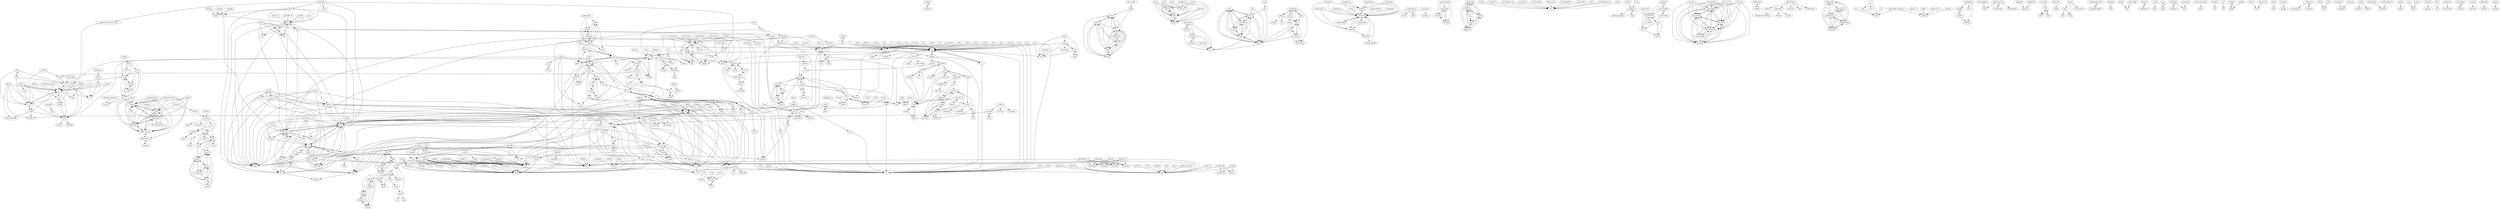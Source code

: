 digraph {
  "read" -> "csh";
  "colldef" -> "mklocale";
  "find" -> "chmod";
  "pod2man5.18" -> "perlpod";
  "xwininfo" -> "xdpyinfo";
  "grops" -> "groff";
  "ca" -> "spkac";
  "cups" -> "cancel";
  "ncctl" -> "kdestroy";
  "javah" -> "javac";
  "mdimport" -> "mdls";
  "mdls" -> "mdutil";
  "csplit" -> "sed";
  "compress" -> "zcat";
  "uniq" -> "sort";
  "uuconv" -> "uucp";
  "leaks" -> "stringdups";
  "bzdiff" -> "bzless";
  "vmmap" -> "stringdups";
  "snmptrap" -> "snmpset";
  "biff" -> "mail";
  "csh" -> "setpath";
  "troff" -> "groff";
  "tex" -> "mf";
  "grolj4" -> "groff";
  "whereis" -> "find";
  "shar" -> "tar";
  "rs" -> "jot";
  "nm" -> "dyldinfo";
  "xzgrep" -> "lzop";
  "lpq" -> "cancel";
  "tail" -> "cat";
  "libtool" -> "ar";
  "osacompile" -> "osascript";
  "rpcgen" -> "cpp";
  "uuencode" -> "uucp";
  "afmtodit" -> "perl";
  "ppdmerge" -> "ppdi";
  "perlbug5.18" -> "perl";
  "errinfo" -> "truss";
  "pktogf" -> "gftopk";
  "nl" -> "pr";
  "xcodebuild" -> "ibtool";
  "snmptable" -> "snmpcmd";
  "uuconv" -> "cu";
  "grep" -> "ed";
  "bzdiff" -> "bzgrep";
  "krb5-config" -> "cc";
  "db_stat" -> "db_deadlock";
  "bzgrep" -> "sed";
  "mmroff" -> "pic";
  "fgrep" -> "gzip";
  "look" -> "grep";
  "GetFileInfo" -> "SetFile";
  "mdls" -> "mdfind";
  "snmptest" -> "snmpcmd";
  "shar" -> "compress";
  "sftp" -> "ssh";
  "zless" -> "compress";
  "ResMerger" -> "DeRez";
  "cat" -> "head";
  "logname" -> "who";
  "uuconv" -> "info";
  "ldapmodify" -> "ldapadd";
  "db_archive" -> "db_printlog";
  "lprm" -> "cancel";
  "afmtodit" -> "grops";
  "man" -> "groff";
  "gen_bridge_metadata" -> "ruby";
  "scp" -> "sftp";
  "lam" -> "paste";
  "mailx" -> "fmt";
  "lpr" -> "cancel";
  "gftopk" -> "pktogf";
  "unalias" -> "info";
  "rmic" -> "java";
  "snfsdefrag" -> "cvmkfile";
  "zmore" -> "compress";
  "machine" -> "arch";
  "emacs" -> "xterm";
  "malloc_history" -> "filtercalltree";
  "ar" -> "ld";
  "ulimit" -> "csh";
  "man" -> "apropos";
  "db_deadlock" -> "db_dump";
  "nroff" -> "grotty";
  "compress" -> "gunzip";
  "jps" -> "jstat";
  "xlsfonts" -> "xfd";
  "mdimport32" -> "mdls";
  "find" -> "cvs";
  "bzdiff" -> "cmp";
  "write" -> "who";
  "calendar" -> "cpp";
  "zforce" -> "gzip";
  "darwinup" -> "rsync";
  "uustat" -> "rmail";
  "perlbug5.18" -> "perldiag";
  "zipinfo" -> "ls";
  "whatis" -> "apropos";
  "cut" -> "paste";
  "ssh-add" -> "ssh";
  "dsa" -> "genrsa";
  "db_printlog" -> "db_dump";
  "unpack200" -> "jarsigner";
  "db_checkpoint" -> "db_load";
  "gzip" -> "xz";
  "w" -> "uptime";
  "db_stat" -> "db_dump";
  "kcc" -> "kinit";
  "bzgrep" -> "gzip";
  "heap" -> "malloc_history";
  "xdpyinfo" -> "xrandr";
  "snmpcmd" -> "snmpgetnext";
  "du" -> "df";
  "pkcs8" -> "dsa";
  "login" -> "passwd";
  "colcrt" -> "more";
  "sample" -> "filtercalltree";
  "zipnote" -> "unzip";
  "lpstat" -> "lpr";
  "fg" -> "csh";
  "javac" -> "jar";
  "segedit" -> "otool";
  "ppdhtml" -> "ppdc";
  "xzdiff" -> "xz";
  "xdpyinfo" -> "xdriinfo";
  "jsadebugd" -> "jmap";
  "lkbib" -> "indxbib";
  "curl-config" -> "curl";
  "xzdiff" -> "bzip2";
  "malloc_history32" -> "leaks";
  "nm" -> "ar";
  "ncctl" -> "klist";
  "zip" -> "tar";
  "mf" -> "gftopk";
  "lkbib" -> "refer";
  "xzmore" -> "zmore";
  "newproc.d" -> "truss";
  "csh" -> "csh";
  "psed5.18" -> "perl";
  "xed" -> "xcodebuild";
  "uulog" -> "uucp";
  "pack200" -> "unpack200";
  "tset" -> "csh";
  "dsconfigldap" -> "odutil";
  "mesg" -> "write";
  "tset" -> "sh";
  "jdb" -> "javap";
  "su" -> "sh";
  "mkfifo" -> "rm";
  "jstatd" -> "java";
  "znew" -> "gzip";
  "talk" -> "wall";
  "mdls" -> "xargs";
  "su" -> "csh";
  "snmpget" -> "snmpcmd";
  "db_upgrade" -> "db_checkpoint";
  "emacs" -> "etags";
  "wall" -> "write";
  "jot" -> "rs";
  "checknr" -> "troff";
  "cvmkdir" -> "cvmkfile";
  "w" -> "finger";
  "pre-grohtml" -> "psbb";
  "xrandr" -> "cvt";
  "erb" -> "ruby";
  "perlbug5.18" -> "diff";
  "openssl" -> "ca";
  "perlthanks5.18" -> "perl";
  "db_archive" -> "db_deadlock";
  "pr" -> "rs";
  "asctl" -> "codesign";
  "users" -> "last";
  "whoami" -> "id";
  "comm" -> "uniq";
  "javah" -> "javadoc";
  "ld" -> "ar";
  "wall" -> "mesg";
  "xvinfo" -> "xprop";
  "mmroff" -> "troff";
  "tcpdump" -> "stty";
  "jarsigner" -> "jar";
  "xcode-select" -> "xcrun";
  "jmap" -> "jsadebugd";
  "java" -> "javah";
  "login" -> "newgrp";
  "lpoptions" -> "lp";
  "jps" -> "java";
  "pgrep" -> "ps";
  "command" -> "info";
  "grotty" -> "troff";
  "zipsplit" -> "zip";
  "strip" -> "cc";
  "heap32" -> "malloc_history";
  "uname" -> "hostname";
  "java" -> "jdb";
  "stringdups32" -> "vmmap";
  "kcc" -> "kdestroy";
  "lastcomm" -> "last";
  "column" -> "colrm";
  "gen_bridge_metadata" -> "python";
  "ktrace" -> "fs_usage";
  "appres" -> "xrdb";
  "ranlib" -> "otool";
  "mdutil" -> "mdimport";
  "sed" -> "grep";
  "pgrep" -> "killall";
  "crl" -> "x509";
  "xz" -> "xzless";
  "patch" -> "ed";
  "dappprof" -> "apptrace";
  "netstat" -> "nfsstat";
  "tftopl" -> "pltotf";
  "ppdmerge" -> "ppdhtml";
  "nslookup" -> "dig";
  "locale" -> "localedef";
  "rsa" -> "gendsa";
  "comm" -> "cmp";
  "xev" -> "xdpyinfo";
  "dvitype" -> "pktype";
  "xset" -> "Xserver";
  "ditto" -> "tar";
  "gdiffmk" -> "nroff";
  "ditto" -> "zip";
  "syscallbysysc.d" -> "truss";
  "grops" -> "pfbtops";
  "gftype" -> "dvitype";
  "chfn" -> "passwd";
  "ar" -> "ranlib";
  "postmulti" -> "postfix";
  "loads.d" -> "uptime";
  "sftp" -> "ftp";
  "pktype" -> "dvitype";
  "uustat" -> "uux";
  "talk" -> "mail";
  "perlthanks5.18" -> "perltrap";
  "c99" -> "ar";
  "which" -> "locate";
  "crl" -> "crl2pkcs7";
  "SplitForks" -> "FixupResourceForks";
  "zipcloak" -> "zip";
  "file" -> "od";
  "biff" -> "sh";
  "perlthanks" -> "perldebug";
  "koi8rxterm" -> "uxterm";
  "xrandr" -> "xbacklight";
  "refer" -> "lkbib";
  "awk" -> "sed";
  "cat" -> "zcat";
  "ResMerger" -> "RezWack";
  "ncctl" -> "kinit";
  "false" -> "sh";
  "rmid" -> "rmic";
  "snmpgetnext" -> "snmpcmd";
  "nclist" -> "kswitch";
  "ranlib" -> "ld";
  "gendsa" -> "dsaparam";
  "ncdestroy" -> "kswitch";
  "bzmore" -> "bzdiff";
  "xset" -> "xinput";
  "pack200" -> "jar";
  "zfgrep" -> "gzip";
  "ldapsearch" -> "ldapadd";
  "tar" -> "shar";
  "comm" -> "diff";
  "base64" -> "openssl";
  "scp" -> "keygen";
  "lskq" -> "ddt";
  "cvmkfile" -> "cvmkdir";
  "readlink" -> "file";
  "lpstat" -> "lprm";
  "ranlib" -> "ar";
  "mib2c" -> "snmpcmd";
  "gatherheaderdoc" -> "headerdoc2html";
  "csh" -> "sh";
  "col" -> "tbl";
  "xrandr" -> "xkeystone";
  "bzless" -> "more";
  "keytool" -> "jarsigner";
  "zcmp" -> "gzip";
  "bashbug" -> "bash";
  "phpize" -> "php";
  "javac" -> "javap";
  "db_dump" -> "db_archive";
  "unifdefall" -> "diff";
  "pkcs8" -> "gendsa";
  "ctags" -> "lex";
  "ssh-keygen" -> "ssh";
  "egrep" -> "gzip";
  "mdimport" -> "mdfind";
  "extcheck" -> "jar";
  "users" -> "finger";
  "grog" -> "refer";
  "col" -> "expand";
  "ul" -> "colcrt";
  "tabs" -> "stty";
  "bzcmp" -> "bzip2";
  "pic" -> "tex";
  "diffstat" -> "diff";
  "gunzip" -> "xz";
  "grodvi" -> "groff";
  "db_load" -> "db_checkpoint";
  "db_upgrade" -> "db_archive";
  "zcat" -> "compress";
  "opendiff" -> "cmp";
  "leaks" -> "vmmap";
  "uupick" -> "uucp";
  "xlsfonts" -> "Xserver";
  "xzdiff" -> "cmp";
  "jot" -> "expand";
  "appres" -> "listres";
  "grep" -> "sed";
  "dirname" -> "sh";
  "od" -> "strings";
  "cpio" -> "pax";
  "nmedit" -> "ld";
  "xzdiff" -> "diff";
  "dirname" -> "csh";
  "ppdmerge" -> "ppdc";
  "xmodmap" -> "setxkbmap";
  "alias" -> "csh";
  "darwinup" -> "gzip";
  "sort" -> "uniq";
  "nc" -> "cat";
  "chpass" -> "passwd";
  "find" -> "whereis";
  "zgrep" -> "ed";
  "pr" -> "more";
  "install" -> "chmod";
  "ppdpo" -> "ppdc";
  "grops" -> "afmtodit";
  "jdb" -> "javadoc";
  "perlbug" -> "perldiag";
  "grn" -> "pic";
  "db_verify" -> "db_load";
  "ssh" -> "keygen";
  "uucp" -> "uux";
  "jobs" -> "csh";
  "ppdhtml" -> "ppdmerge";
  "xzgrep" -> "gzip";
  "top" -> "vmmap";
  "reset" -> "clear";
  "grn" -> "groff";
  "hash" -> "info";
  "lpr" -> "lpoptions";
  "praudit" -> "auditreduce";
  "vmmap" -> "leaks";
  "pktogf" -> "pktype";
  "jmap" -> "pmap";
  "x509" -> "gendsa";
  "fc" -> "info";
  "perlbug5.18" -> "perldebug";
  "cat" -> "pr";
  "egrep" -> "sed";
  "tangle" -> "tex";
  "apt" -> "java";
  "sort" -> "join";
  "nl" -> "jot";
  "zegrep" -> "gzip";
  "who" -> "mesg";
  "ldapsearch" -> "ldapdelete";
  "bzegrep" -> "gzip";
  "whereis" -> "locate";
  "mailx" -> "newaliases";
  "reset" -> "tabs";
  "scp" -> "agent";
  "latency" -> "fs_usage";
  "rsa" -> "pkcs8";
  "pod2man5.18" -> "podchecker";
  "nmedit" -> "strip";
  "cpio" -> "gzip";
  "dvitype" -> "gftype";
  "perlthanks" -> "perlport";
  "snmpinform" -> "snmpset";
  "who" -> "users";
  "grog" -> "doctype";
  "bzless" -> "bzip2";
  "lp" -> "lpr";
  "groups" -> "id";
  "db_recover" -> "db_load";
  "execsnoop" -> "truss";
  "ulimit" -> "info";
  "mdfind" -> "mdutil";
  "xinput" -> "xrandr";
  "segedit" -> "lipo";
  "db_recover" -> "db_checkpoint";
  "c99" -> "cc";
  "db_printlog" -> "db_load";
  "ResMerger" -> "SplitForks";
  "cc" -> "ld";
  "gftype" -> "pktype";
  "sftp" -> "keygen";
  "vmmap" -> "heap";
  "rsa" -> "dsa";
  "ld" -> "nm";
  "unvis" -> "vis";
  "csreq" -> "codesign";
  "sc_usage" -> "latency";
  "snmptest" -> "snmpget";
  "bsdtar" -> "gzip";
  "bzcmp" -> "bzmore";
  "gzip" -> "bzip2";
  "javap" -> "jdb";
  "actool" -> "plist";
  "mdutil" -> "mdfind";
  "snmptranslate" -> "snmpcmd";
  "ipcs" -> "ipcrm";
  "ppdi" -> "ppdpo";
  "genrsa" -> "gendsa";
  "grn" -> "ideal";
  "column" -> "sort";
  "newgrp" -> "su";
  "javah" -> "jdb";
  "strip" -> "ld";
  "dsexport" -> "dsimport";
  "db_dump" -> "db_checkpoint";
  "kdestroy" -> "kinit";
  "ssh" -> "sftp";
  "mail" -> "vacation";
  "col" -> "colcrt";
  "heap" -> "stringdups";
  "xrdb" -> "appres";
  "git-receive-pack" -> "pack";
  "javap" -> "java";
  "jps" -> "rmiregistry";
  "tar" -> "cpio";
  "grog" -> "eqn";
  "zcmp" -> "diff";
  "opendiff" -> "diff3";
  "ppdpo" -> "ppdhtml";
  "grodvi" -> "troff";
  "ssh" -> "agent";
  "apropos" -> "man";
  "grog" -> "troff";
  "xsubpp5.18" -> "perlxs";
  "stringdups32" -> "heap";
  "refer" -> "lookbib";
  "atrm" -> "sh";
  "leaks32" -> "malloc_history";
  "jstack" -> "filt";
  "req" -> "ca";
  "strings" -> "od";
  "zdiff" -> "bzip2";
  "dsaparam" -> "gendsa";
  "heap" -> "vmmap";
  "uux" -> "uustat";
  "pod2man5.18" -> "man";
  "headerdoc2html" -> "gatherheaderdoc";
  "h2ph" -> "perl";
  "profiles" -> "old";
  "seq" -> "jot";
  "luit" -> "xterm";
  "tar" -> "gzip";
  "zfgrep" -> "sed";
  "lpr" -> "lp";
  "tail" -> "head";
  "which" -> "whereis";
  "db_checkpoint" -> "db_printlog";
  "grops" -> "troff";
  "cc" -> "as";
  "ssh-agent" -> "ssh";
  "awk" -> "lex";
  "dyldinfo" -> "otool";
  "shar" -> "mail";
  "lskq" -> "lsmp";
  "jstack" -> "jsadebugd";
  "bzdiff" -> "bzip2";
  "ppdi" -> "ppdmerge";
  "mesg" -> "talk";
  "xsetroot" -> "xrdb";
  "egrep" -> "ex";
  "egrep" -> "ed";
  "xfd" -> "xfontsel";
  "pkgbuild" -> "xcodebuild";
  "koi8rxterm" -> "locale";
  "javadoc" -> "java";
  "libtool" -> "redo_prebinding";
  "join" -> "awk";
  "javah" -> "javap";
  "lpoptions" -> "cancel";
  "finger" -> "w";
  "procsystime" -> "truss";
  "stringdups32" -> "leaks";
  "xzless" -> "zless";
  "calendar" -> "mail";
  "ctags" -> "sort";
  "otool" -> "classic";
  "xset" -> "xsetroot";
  "openssl" -> "crl2pkcs7";
  "dapptrace" -> "apptrace";
  "tangle" -> "pxp";
  "install" -> "chflags";
  "cups" -> "lp";
  "perlthanks" -> "diff";
  "xwininfo" -> "xdriinfo";
  "xdpyinfo" -> "xrdb";
  "asa" -> "f77";
  "install_name_tool" -> "ld";
  "jsadebugd" -> "jinfo";
  "ppdi" -> "ppdhtml";
  "xsubpp5.18" -> "perlxstut";
  "wait" -> "csh";
  "xinput" -> "xset";
  "cut" -> "colrm";
  "lprm" -> "lp";
  "dsexport" -> "dscl";
  "fwkpfv" -> "fwkdp";
  "getopts" -> "info";
  "talk" -> "mesg";
  "sc_usage" -> "top";
  "xwininfo" -> "xprop";
  "leaks" -> "malloc_history";
  "cat" -> "vis";
  "ctags" -> "yacc";
  "manpath" -> "whatis";
  "ri" -> "ruby";
  "openssl" -> "dgst";
  "nslookup" -> "host";
  "pr" -> "cat";
  "ed" -> "sh";
  "jstat" -> "java";
  "ssh-copy-id" -> "ssh";
  "vi" -> "vimtutor";
  "bzdiff" -> "bzmore";
  "xzless" -> "xz";
  "read" -> "info";
  "fc" -> "csh";
  "jps" -> "jstatd";
  "view" -> "vimtutor";
  "column" -> "ls";
  "piconv" -> "iconv";
  "xsetroot" -> "xset";
  "colrm" -> "paste";
  "fs_usage" -> "sc_usage";
  "groffer" -> "groff";
  "xvinfo" -> "glxinfo";
  "xzdiff" -> "gzip";
  "xcrun" -> "select";
  "tabs" -> "unexpand";
  "xev" -> "xwininfo";
  "tabs" -> "tput";
  "filebyproc.d" -> "truss";
  "db_archive" -> "db_checkpoint";
  "osascript" -> "osalang";
  "xwininfo" -> "glxinfo";
  "lp" -> "lpoptions";
  "join" -> "sort";
  "jstack" -> "pstack";
  "ld" -> "cc";
  "kinit" -> "kdestroy";
  "xz" -> "xzdec";
  "productsign" -> "productbuild";
  "c89" -> "c99";
  "find" -> "locate";
  "pagestuff" -> "size";
  "unifdef" -> "diff";
  "gcore" -> "lldb";
  "colcrt" -> "troff";
  "db_printlog" -> "db_checkpoint";
  "zdiff" -> "xz";
  "openssl" -> "asn1parse";
  "xzmore" -> "xzless";
  "tar" -> "mt";
  "login" -> "chpass";
  "mf" -> "gftype";
  "tsort" -> "ar";
  "colcrt" -> "ul";
  "lpstat" -> "lp";
  "SplitForks" -> "MvMac";
  "tar" -> "compress";
  "tail" -> "sed";
  "ssh-agent" -> "add";
  "fwkdp" -> "fwkpfv";
  "xprop" -> "xdpyinfo";
  "klist" -> "kdestroy";
  "bzcmp" -> "bzgrep";
  "pathchk" -> "getconf";
  "ldapadd" -> "ldapmodrdn";
  "zegrep" -> "sed";
  "vmmap32" -> "heap";
  "fs_usage" -> "latency";
  "screen" -> "tic";
  "zprint" -> "ioclasscount";
  "x509" -> "ca";
  "xz" -> "gzip";
  "jstatd" -> "jps";
  "uncompress" -> "zmore";
  "xed" -> "select";
  "uuto" -> "uucp";
  "gendsa" -> "rsa";
  "codesign" -> "xcodebuild";
  "printenv" -> "csh";
  "jot" -> "yes";
  "mdimport" -> "mdutil";
  "javah" -> "java";
  "ls" -> "sort";
  "fmt" -> "fold";
  "pkcs7" -> "crl2pkcs7";
  "ssh" -> "add";
  "rebase" -> "ld";
  "ls" -> "chmod";
  "env" -> "sh";
  "delv" -> "dig";
  "perlthanks5.18" -> "diff";
  "c89" -> "ar";
  "snmptrap" -> "snmpcmd";
  "nclist" -> "klist";
  "db_dump" -> "db_load";
  "snmpstatus" -> "snmpcmd";
  "checknr" -> "nroff";
  "ldapadd" -> "ldapsearch";
  "csh" -> "su";
  "xvinfo" -> "xwininfo";
  "pkcs8" -> "genrsa";
  "tar" -> "pax";
  "grn" -> "gremlin";
  "xmodmap" -> "xev";
  "ppdc" -> "ppdhtml";
  "vmmap32" -> "leaks";
  "db_checkpoint" -> "db_deadlock";
  "uname" -> "sw_vers";
  "req" -> "genrsa";
  "tar" -> "bzip2";
  "javac" -> "jdb";
  "mesg" -> "biff";
  "osascript" -> "osacompile";
  "javap" -> "javah";
  "uuencode" -> "compress";
  "lorder" -> "ld";
  "zdiff" -> "diff";
  "mmroff" -> "groff";
  "lorder" -> "ranlib";
  "xargs" -> "find";
  "shar" -> "uuencode";
  "ldapmodrdn" -> "ldapdelete";
  "perlbug" -> "perlport";
  "hexdump" -> "gdb";
  "heap32" -> "vmmap";
  "man" -> "less";
  "xzdec" -> "xz";
  "latency" -> "sc_usage";
  "mdfind" -> "mdimport";
  "grotty" -> "groff";
  "uxterm" -> "locale";
  "zcat" -> "xz";
  "which" -> "csh";
  "cat" -> "tail";
  "zipgrep" -> "egrep";
  "pod2man" -> "man";
  "gzcat" -> "compress";
  "snmpstatus" -> "snmpget";
  "bzdiff" -> "diff";
  "jdb" -> "javah";
  "pydoc2.7" -> "python";
  "dsa" -> "gendsa";
  "vis" -> "unvis";
  "biff" -> "csh";
  "rm" -> "rmdir";
  "snmpcmd" -> "snmpget";
  "ncinit" -> "kinit";
  "xterm" -> "resize";
  "umask" -> "info";
  "csdiagnose" -> "sysdiagnose";
  "leaks" -> "heap";
  "snmpset" -> "snmpcmd";
  "ppdpo" -> "ppdmerge";
  "install" -> "mv";
  "uuname" -> "uucp";
  "ri" -> "gem";
  "malloc_history" -> "stringdups";
  "SetFile" -> "GetFileInfo";
  "indxbib" -> "refer";
  "xzmore" -> "xz";
  "heap32" -> "leaks";
  "desdp" -> "sdp";
  "cups-config" -> "cups";
  "pkgbuild" -> "productbuild";
  "ncctl" -> "kswitch";
  "bzegrep" -> "sed";
  "vimdiff" -> "vim";
  "ls" -> "chflags";
  "mdfind" -> "mdls";
  "mmroff" -> "tbl";
  "malloc_history32" -> "stringdups";
  "true" -> "sh";
  "mft" -> "weave";
  "zgrep" -> "ex";
  "ldapsearch" -> "ldapmodrdn";
  "security" -> "certtool";
  "wall" -> "talk";
  "xdpyinfo" -> "xwininfo";
  "stat" -> "file";
  "fs_usage" -> "top";
  "filtercalltree" -> "malloc_history";
  "db_archive" -> "db_dump";
  "perlthanks5.18" -> "perlport";
  "uncompress" -> "zcat";
  "ld" -> "lipo";
  "lookbib" -> "indxbib";
  "mdimport32" -> "mdfind";
  "syscallbypid.d" -> "truss";
  "xzdiff" -> "zdiff";
  "dyld" -> "dyldinfo";
  "hexdump" -> "od";
  "vim" -> "vimtutor";
  "lpr" -> "lprm";
  "zless" -> "more";
  "nclist" -> "kdestroy";
  "cancel" -> "lpstat";
  "grog" -> "tbl";
  "fgrep" -> "ex";
  "chflags" -> "ls";
  "mklocale" -> "colldef";
  "ppdhtml" -> "ppdpo";
  "nohup" -> "csh";
  "opendiff" -> "diff";
  "db_deadlock" -> "db_checkpoint";
  "certtool" -> "openssl";
  "opensnoop" -> "truss";
  "jstat" -> "rmiregistry";
  "id" -> "who";
  "finger" -> "who";
  "zless" -> "less";
  "jmap" -> "jps";
  "malloc_history" -> "heap";
  "install" -> "chgrp";
  "man" -> "whatis";
  "cancel" -> "lp";
  "xfd" -> "list";
  "jstat" -> "jstatd";
  "tbl" -> "troff";
  "chmod" -> "install";
  "productbuild" -> "xcodebuild";
  "xlsfonts" -> "xset";
  "ldapdelete" -> "ldapmodrdn";
  "manpath" -> "groff";
  "codesign" -> "codesign_allocate";
  "gunzip" -> "bzip2";
  "plockstat" -> "dtrace";
  "koi8rxterm" -> "xterm";
  "xset" -> "xmodmap";
  "ul" -> "man";
  "kill.d" -> "truss";
  "req" -> "x509";
  "wait" -> "info";
  "cp" -> "rcp";
  "uuencode" -> "mail";
  "gftopk" -> "gftype";
  "leaks32" -> "heap";
  "zgrep" -> "sed";
  "ed" -> "sed";
  "pydoc" -> "python";
  "stringdups32" -> "malloc_history";
  "dsa" -> "rsa";
  "mail" -> "fmt";
  "ditto" -> "cpio";
  "whatis" -> "man";
  "command" -> "csh";
  "comm" -> "sort";
  "jstatd" -> "rmiregistry";
  "gftodvi" -> "tex";
  "snmpcmd" -> "snmpbulkget";
  "emacs" -> "xlsfonts";
  "jot" -> "seq";
  "security" -> "leaks";
  "xfd" -> "xlsfonts";
  "pkcs8" -> "rsa";
  "mf" -> "mft";
  "uupick" -> "uuto";
  "bg" -> "info";
  "malloc_history" -> "leaks";
  "mp2bug" -> "perl";
  "jstat" -> "jps";
  "umask" -> "csh";
  "ptardiff" -> "tar";
  "zcmp" -> "cmp";
  "syscallbyproc.d" -> "truss";
  "csdiagnose" -> "csgather";
  "java" -> "javac";
  "rsa" -> "genrsa";
  "uname" -> "machine";
  "w" -> "who";
  "lprm" -> "lpr";
  "gendsa" -> "dsa";
  "bzless" -> "bzdiff";
  "lpoptions" -> "lpr";
  "jsadebugd" -> "jstack";
  "bzfgrep" -> "ed";
  "zfgrep" -> "ex";
  "bsdtar" -> "shar";
  "reset" -> "stty";
  "libtool" -> "otool";
  "lorder" -> "nm";
  "apropos" -> "whatis";
  "postsuper" -> "sendmail";
  "vmmap" -> "malloc_history";
  "uudecode" -> "compress";
  "tput" -> "tabs";
  "mmroff" -> "eqn";
  "stapler" -> "codesign";
  "xed" -> "xcrun";
  "lpr" -> "lpstat";
  "zcmp" -> "xz";
  "ldapadd" -> "ldapadd";
  "netstat" -> "ps";
  "hpftodit" -> "groff";
  "perlthanks" -> "perltrap";
  "zfgrep" -> "ed";
  "db_recover" -> "db_deadlock";
  "perlbug5.18" -> "perlport";
  "xzgrep" -> "grep";
  "javac" -> "javah";
  "xzless" -> "xzmore";
  "xcodebuild" -> "xcrun";
  "db_verify" -> "db_checkpoint";
  "xxd" -> "uuencode";
  "scp" -> "ssh";
  "drutil" -> "diskutil";
  "locate" -> "whereis";
  "db_stat" -> "db_archive";
  "kgetcred" -> "klist";
  "cpio" -> "mt";
  "dsa" -> "dsaparam";
  "db_deadlock" -> "db_load";
  "post-grohtml" -> "psbb";
  "uucp" -> "uustat";
  "gtf" -> "cvt";
  "psed" -> "perl";
  "pax" -> "tar";
  "pod2usage" -> "pod2text";
  "uustat" -> "ps";
  "dsmemberutil" -> "dscacheutil";
  "xsubpp5.18" -> "perl";
  "pic" -> "ps2eps";
  "colrm" -> "column";
  "file" -> "strings";
  "db_deadlock" -> "db_printlog";
  "dsimport" -> "dsexport";
  "xzdiff" -> "lzop";
  "sftp" -> "scp";
  "dsaparam" -> "dsa";
  "bsdtar" -> "mt";
  "osalang" -> "osacompile";
  "snfsdefrag" -> "cvcp";
  "perlthanks5.18" -> "perldiag";
  "zdiff" -> "gzip";
  "gdiffmk" -> "gtroff";
  "df" -> "quota";
  "syslog" -> "logger";
  "basename" -> "csh";
  "uxterm" -> "koi8rxterm";
  "sum" -> "md5";
  "db_recover" -> "db_dump";
  "jinfo" -> "jsadebugd";
  "tbl" -> "groff";
  "ssh-add" -> "askpass";
  "cd" -> "csh";
  "zipsplit" -> "unzip";
  "batch" -> "sh";
  "uxterm" -> "xterm";
  "rmic" -> "javac";
  "jinfo" -> "jps";
  "chmod" -> "fsaclctl";
  "c++" -> "as";
  "git-shell" -> "ssh";
  "zgrep" -> "gzip";
  "pre-grohtml" -> "groff";
  "listres" -> "xrdb";
  "ca" -> "pl";
  "ctags" -> "cc";
  "db_printlog" -> "db_archive";
  "mesg" -> "wall";
  "ssh-keygen" -> "add";
  "c89" -> "cc";
  "file" -> "hexdump";
  "ca" -> "req";
  "look" -> "sort";
  "s2p" -> "perl";
  "lessecho" -> "less";
  "db_upgrade" -> "db_load";
  "db_load" -> "db_deadlock";
  "ldapmodify" -> "ldapsearch";
  "ps" -> "w";
  "nfsstat" -> "netstat";
  "type" -> "csh";
  "db_checkpoint" -> "db_dump";
  "find" -> "lsvfs";
  "uucp" -> "mail";
  "ldapadd" -> "ldapdelete";
  "xattr" -> "ls";
  "atq" -> "sh";
  "tangle" -> "pc";
  "xzgrep" -> "bzip2";
  "x509" -> "genrsa";
  "jobs" -> "info";
  "zegrep" -> "ed";
  "javadoc" -> "javap";
  "filtercalltree" -> "sample";
  "fmt" -> "nroff";
  "snmpinform" -> "snmpcmd";
  "xxd" -> "patch";
  "ctags" -> "vi";
  "kinit" -> "klist";
  "javadoc" -> "javah";
  "rs" -> "vi";
  "host" -> "dig";
  "malloc_history" -> "vmmap";
  "uncompress" -> "znew";
  "zprint" -> "lskq";
  "leaks32" -> "stringdups";
  "lorder" -> "tsort";
  "perlthanks" -> "perldiag";
  "readlink" -> "ls";
  "lam" -> "join";
  "alias" -> "info";
  "stringdups" -> "DevToolsSecurity";
  "jstack" -> "jps";
  "crl" -> "ca";
  "jdb" -> "java";
  "xvinfo" -> "xdpyinfo";
  "ssh-keyscan" -> "ssh";
  "javadoc" -> "javac";
  "mf" -> "tftopl";
  "perlthanks5.18" -> "perldebug";
  "usbkdp" -> "fwkdp";
  "bzless" -> "bzgrep";
  "fmt" -> "mail";
  "ldapsearch" -> "ldapmodify";
  "xprop" -> "xvinfo";
  "uux" -> "uucp";
  "db_load" -> "db_dump";
  "perlbug" -> "perltrap";
  "agentxtrap" -> "snmpcmd";
  "mailx" -> "vacation";
  "uncompress" -> "gzexe";
  "grolbp" -> "groff";
  "hpftodit" -> "grolj4";
  "osacompile" -> "osalang";
  "chsh" -> "passwd";
  "install" -> "cp";
  "cp" -> "mv";
  "clear" -> "tput";
  "from" -> "mail";
  "fgrep" -> "ed";
  "db_upgrade" -> "db_dump";
  "xwininfo" -> "xvinfo";
  "pkill" -> "ps";
  "ranlib" -> "redo_prebinding";
  "malloc_history32" -> "filtercalltree";
  "printenv" -> "sh";
  "ls" -> "xterm";
  "snmpgetnext" -> "snmpget";
  "config_data5.18" -> "perl";
  "javadoc" -> "jdb";
  "top" -> "vm_stat";
  "lp" -> "lprm";
  "pack200" -> "jarsigner";
  "uux" -> "mail";
  "uudecode" -> "basename";
  "req" -> "gendsa";
  "cat" -> "sh";
  "w" -> "ps";
  "addftinfo" -> "groff";
  "x509" -> "verify";
  "lpq" -> "lpstat";
  "osadecompile" -> "osacompile";
  "hash" -> "csh";
  "snmpnetstat" -> "snmpcmd";
  "ldapmodrdn" -> "ldapmodify";
  "bzfgrep" -> "gzip";
  "kgetcred" -> "kinit";
  "xterm" -> "luit";
  "ssh" -> "scp";
  "lpstat" -> "cancel";
  "stringdups" -> "heap";
  "lookbib" -> "refer";
  "ppdi" -> "ppdc";
  "write" -> "talk";
  "postmap" -> "postalias";
  "jsadebugd" -> "rmiregistry";
  "ssh-add" -> "keygen";
  "db_printlog" -> "db_deadlock";
  "segedit" -> "ld";
  "groffer" -> "troff";
  "db_verify" -> "db_deadlock";
  "tput" -> "stty";
  "lprm" -> "lpq";
  "memory_pressure" -> "vm_stat";
  "unifdef" -> "cpp";
  "fs_usage" -> "dyld";
  "uudecode" -> "mail";
  "db_stat" -> "db_checkpoint";
  "pre-grohtml" -> "troff";
  "column" -> "paste";
  "xdpyinfo" -> "xprop";
  "db_stat" -> "db_load";
  "post-grohtml" -> "troff";
  "which" -> "find";
  "uptime" -> "w";
  "zmore" -> "less";
  "ca" -> "x509";
  "osadecompile" -> "osalang";
  "ex" -> "vimtutor";
  "eqn" -> "pic";
  "finger" -> "chpass";
  "curl" -> "ftp";
  "pod2man" -> "perlpod";
  "xzgrep" -> "zgrep";
  "dscacheutil" -> "dsmemberutil";
  "compress" -> "zmore";
  "bzmore" -> "less";
  "stringdups" -> "leaks";
  "at" -> "sh";
  "colcrt" -> "col";
  "yacc" -> "bison";
  "bison" -> "yacc";
  "vmmap32" -> "malloc_history";
  "ptar" -> "tar";
  "php-config" -> "php";
  "ssh-keygen" -> "agent";
  "gzcat" -> "bzip2";
  "pl" -> "plutil";
  "login" -> "rlogin";
  "pfbtops" -> "grops";
  "jsadebugd" -> "jps";
  "update_dyld_shared_cache" -> "dyld";
  "csplit" -> "split";
  "scp" -> "add";
  "otool" -> "objdump";
  "basename" -> "sh";
  "grodvi" -> "tfmtodit";
  "c++" -> "ld";
  "ppdc" -> "ppdpo";
  "kdestroy" -> "klist";
  "pic" -> "gs";
  "perlbug" -> "perl";
  "true" -> "csh";
  "dispqlen.d" -> "uptime";
  "bzcmp" -> "diff";
  "pktogf" -> "gftype";
  "clang++" -> "ld";
  "mv" -> "rm";
  "from" -> "biff";
  "snmpcmd" -> "snmpset";
  "cat" -> "more";
  "mkdir" -> "rmdir";
  "libtool" -> "make";
  "snmpnetstat" -> "vmstat";
  "lorder" -> "ar";
  "grolbp" -> "troff";
  "lpoptions" -> "lprm";
  "xprop" -> "xdriinfo";
  "weave" -> "tangle";
  "xz" -> "xzdiff";
  "dmc" -> "nlc";
  "script" -> "csh";
  "ssh-copy-id" -> "agent";
  "cvt" -> "gtf";
  "ul" -> "nroff";
  "db_verify" -> "db_archive";
  "ppdc" -> "ppdi";
  "sdef" -> "sdp";
  "crl2pkcs7" -> "pkcs7";
  "javac" -> "javadoc";
  "type" -> "info";
  "latency" -> "top";
  "pythonw2.7" -> "python";
  "ResMerger" -> "Rez";
  "trace" -> "fs_usage";
  "join" -> "comm";
  "csh" -> "newgrp";
  "qc2movie" -> "pcastaction";
  "ctags" -> "ex";
  "locate" -> "find";
  "db_upgrade" -> "db_deadlock";
  "ldapmodrdn" -> "ldapadd";
  "csh" -> "stty";
  "sed" -> "awk";
  "lam" -> "pr";
  "whereis" -> "man";
  "ssh-add" -> "agent";
  "printf" -> "sh";
  "refer" -> "indxbib";
  "clang" -> "ld";
  "lpstat" -> "lpq";
  "xz" -> "xzmore";
  "rvim" -> "vimtutor";
  "gunzip" -> "compress";
  "ldapdelete" -> "ldapsearch";
  "sftp" -> "add";
  "xprop" -> "glxinfo";
  "split" -> "csplit";
  "ncinit" -> "klist";
  "colrm" -> "cut";
  "piconv5.18" -> "iconv";
  "unpack200" -> "jar";
  "who" -> "last";
  "uustat" -> "uucp";
  "zcmp" -> "bzip2";
  "gftodvi" -> "mf";
  "rs" -> "pr";
  "verify" -> "x509";
  "heap" -> "leaks";
  "java" -> "jar";
  "pktype" -> "gftopk";
  "agentxtrap" -> "snmpset";
  "csh" -> "ls";
  "db_dump" -> "db_deadlock";
  "db_archive" -> "db_load";
  "dig" -> "host";
  "productbuild" -> "productsign";
  "zcat" -> "bzip2";
  "unpack200" -> "pack200";
  "malloc_history32" -> "vmmap";
  "gdiffmk" -> "diff";
  "ncinit" -> "kswitch";
  "sftp" -> "ls";
  "pythonw" -> "python";
  "irb" -> "ruby";
  "ncdestroy" -> "kdestroy";
  "dsaparam" -> "rsa";
  "bzless" -> "less";
  "xcodebuild" -> "select";
  "dwarfdump" -> "dsymutil";
  "osalang" -> "osascript";
  "ipcrm" -> "ipcs";
  "trace" -> "latency";
  "klist" -> "kinit";
  "tabs" -> "expand";
  "paste" -> "cut";
  "printenv" -> "env";
  "bzcmp" -> "bzless";
  "db_load" -> "db_archive";
  "sc_usage" -> "fs_usage";
  "sort" -> "comm";
  "pod2usage5.18" -> "pod2text";
  "fold" -> "fmt";
  "lpq" -> "lpr";
  "mft" -> "mf";
  "pod2man" -> "podchecker";
  "clang++" -> "as";
  "uudecode" -> "uucp";
  "getopts" -> "csh";
  "ncdestroy" -> "klist";
  "emacs" -> "emacsclient";
  "dtrace" -> "clang";
  "vimtutor" -> "vim";
  "newgrp" -> "sh";
  "eqn" -> "troff";
  "apt" -> "javac";
  "newgrp" -> "csh";
  "indxbib" -> "lkbib";
  "ditto" -> "gzip";
  "unalias" -> "csh";
  "xzgrep" -> "xz";
  "mv" -> "cp";
  "mdimport32" -> "mdutil";
  "zdiff" -> "cmp";
  "pltotf" -> "tftopl";
  "stringdups" -> "malloc_history";
  "uncompress" -> "gunzip";
  "uuencode" -> "basename";
  "bzfgrep" -> "sed";
  "jdb" -> "javac";
  "ncinit" -> "kdestroy";
  "less" -> "lesskey";
  "rmdir" -> "rm";
  "csgather" -> "csdiagnose";
  "jstatd" -> "jstat";
  "snmpget" -> "snmpwalk";
  "stringdups" -> "vmmap";
  "hpftodit" -> "groff_diff";
  "xprop" -> "xwininfo";
  "csh" -> "emacs";
  "join" -> "uniq";
  "mf" -> "pltotf";
  "db_checkpoint" -> "db_archive";
  "bzcmp" -> "cmp";
  "arch" -> "machine";
  "uuto" -> "uupick";
  "neqn" -> "eqn";
  "SplitForks" -> "CpMac";
  "ktrace" -> "ktfile";
  "write" -> "wall";
  "dsmemberutil" -> "dseditgroup";
  "pic" -> "pstopnm";
  "xfd" -> "xrdb";
  "compress" -> "gzip";
  "leaks32" -> "vmmap";
  "darwinup" -> "curl";
  "zprint" -> "lsmp";
  "xterm" -> "uxterm";
  "dig" -> "delv";
  "ppdpo" -> "ppdi";
  "pax" -> "cpio";
  "snmpnetstat" -> "iostat";
  "perlbug" -> "diff";
  "tailspin" -> "ktrace";
  "ptar5.18" -> "tar";
  "tput" -> "clear";
  "leave" -> "calendar";
  "chmod" -> "chflags";
  "libtool" -> "ld";
  "xsubpp" -> "perlxs";
  "ssh-agent" -> "keygen";
  "snmptest" -> "snmpset";
  "lpr" -> "lpq";
  "auditreduce" -> "praudit";
  "snmpwalk" -> "snmpbulkwalk";
  "head" -> "tail";
  "db_recover" -> "db_archive";
  "post-grohtml" -> "groff";
  "ldapmodify" -> "ldapdelete";
  "c99" -> "c89";
  "pod2man5.18" -> "nroff";
  "cpio" -> "tar";
  "openssl" -> "crl";
  "write" -> "mesg";
  "javap" -> "javadoc";
  "xfontsel" -> "xfd";
  "crontab" -> "launchctl";
  "perlbug5.18" -> "perltrap";
  "s2p5.18" -> "perl";
  "bsdtar" -> "cpio";
  "keytool" -> "jar";
  "clang" -> "as";
  "users" -> "who";
  "xattr" -> "xxd";
  "malloc_history32" -> "heap";
  "bzgrep" -> "ex";
  "qtdefaults" -> "defaults";
  "indxbib" -> "lookbib";
  "fg" -> "info";
  "ld" -> "as";
  "getopt" -> "sh";
  "talk" -> "who";
  "ldapmodify" -> "ldapmodrdn";
  "darwinup" -> "ditto";
  "ri" -> "rdoc";
  "install" -> "strip";
  "more" -> "lesskey";
  "xfontsel" -> "xrdb";
  "bzegrep" -> "ed";
  "xz" -> "xzgrep";
  "eqn" -> "groff";
  "osadecompile" -> "osascript";
  "trace" -> "top";
  "rs" -> "sort";
  "ldapdelete" -> "ldapmodify";
  "trace" -> "sc_usage";
  "ptardiff5.18" -> "tar";
  "xrdb" -> "listres";
  "ppdc" -> "ppdmerge";
  "msgs" -> "mail";
  "bzmore" -> "bzgrep";
  "false" -> "csh";
  "bsdtar" -> "compress";
  "machine" -> "make";
  "javac" -> "java";
  "grep" -> "ex";
  "ldapdelete" -> "ldapadd";
  "bzmore" -> "bzip2";
  "lookbib" -> "lkbib";
  "db_verify" -> "db_dump";
  "spkac" -> "ca";
  "col" -> "nroff";
  "manpath" -> "apropos";
  "nroff" -> "troff";
  "xsubpp" -> "perlxstut";
  "zipcloak" -> "unzip";
  "grep" -> "gzip";
  "cd" -> "info";
  "ldapmodrdn" -> "ldapsearch";
  "time" -> "csh";
  "snfsdefrag" -> "cvaffinity";
  "pktype" -> "gftype";
  "lpq" -> "lp";
  "bzmore" -> "more";
  "config_data" -> "perl";
  "dyldinfo" -> "nm";
  "productbuild" -> "pkgbuild";
  "size" -> "otool";
  "mkfifo" -> "mkdir";
  "dtruss" -> "truss";
  "gem" -> "ruby";
  "gzexe" -> "gzip";
  "zmore" -> "more";
  "bsdtar" -> "pax";
  "colrm" -> "awk";
  "xcode-select" -> "xcodebuild";
  "lpq" -> "lprm";
  "screen" -> "vi";
  "sed" -> "ed";
  "paste" -> "lam";
  "patch" -> "diff";
  "zegrep" -> "ex";
  "dsymutil" -> "dwarfdump";
  "dsaparam" -> "genrsa";
  "xzmore" -> "more";
  "screen" -> "captoinfo";
  "mf" -> "gftodvi";
  "bzfgrep" -> "ex";
  "msgs" -> "more";
  "find" -> "chflags";
  "bg" -> "csh";
  "jot" -> "ed";
  "df" -> "lsvfs";
  "nclist" -> "kinit";
  "ncdestroy" -> "kinit";
  "ktrace" -> "trace";
  "xzless" -> "less";
  "unifdefall" -> "cpp";
  "mdfind" -> "xargs";
  "ppdmerge" -> "ppdpo";
  "xxd" -> "uudecode";
  "gzip" -> "compress";
  "file" -> "otool";
  "xcrun" -> "xcodebuild";
  "nice" -> "csh";
  "ippfind" -> "ipptool";
  "join" -> "paste";
  "ssh" -> "keyscan";
  "jarsigner" -> "keytool";
  "grog" -> "pic";
  "ResMerger" -> "UnRezWack";
  "ditto" -> "bzip2";
  "postdrop" -> "sendmail";
  "pkill" -> "killall";
  "xset" -> "xrdb";
  "vmmap32" -> "stringdups";
  "grolj4" -> "troff";
  "ranlib" -> "make";
  "seq" -> "printf";
  "bzgrep" -> "ed";
  "perlbug" -> "perldebug";
  "dyld" -> "otool";
  "cvmkdir" -> "cvaffinity";
  "perlthanks" -> "perl";
  "darwinup" -> "update_dyld_shared_cache";
  "lp" -> "cancel";
  "gftopk" -> "pktype";
  "mcxquery" -> "dscl";
  "soelim" -> "groff";
  "ld" -> "otool";
  "tailspin" -> "fs_usage";
  "gzcat" -> "xz";
  "snmpdelta" -> "snmpcmd";
  "snmpvacm" -> "snmpusm";
  "zip" -> "compress";
  "gendsa" -> "genrsa";
  "calendar" -> "at";
  "h2ph5.18" -> "perl";
  "stringdups32" -> "DevToolsSecurity";
  "darwinup" -> "tar";
  "fgrep" -> "sed";
  "nroff" -> "groff";
  "pre-grohtml" -> "afmtodit";
  "dyld" -> "ld";
  "post-grohtml" -> "afmtodit";
  "gdiffmk" -> "groff";
  "pod2man" -> "nroff";
  "db_deadlock" -> "db_archive";
  "afmtodit" -> "groff";
  "last" -> "lastcomm";
  "xcodebuild" -> "xed";
  "heap32" -> "stringdups";
  "stat" -> "ls";
  "newgrp" -> "groups";
  "git-shell" -> "daemon";
  "manpath" -> "less";
  "grotty" -> "ul";
  "pic" -> "troff";
  "ed" -> "vi";
  "codesign" -> "csreq";
  "cpio" -> "bzip2";
  "compress" -> "gzexe";
  "snmpbulkget" -> "snmpcmd";
  "talk" -> "write";
  "dsmemberutil" -> "odutil";
  "javap" -> "javac";
  "fold" -> "expand";
  "lkbib" -> "lookbib";
  "emacs" -> "xrdb";
  "drutil" -> "hdiutil";
  "cksum" -> "md5";
  "tset" -> "stty";
  "bzegrep" -> "ex";
  "tfmtodit" -> "groff";
  "x509" -> "req";
  "logname" -> "whoami";
  "rview" -> "vimtutor";
  "snmpbulkwalk" -> "snmpcmd";
  "ppdhtml" -> "ppdi";
  "colcrt" -> "nroff";
  "grog" -> "groff";
  "uncompress" -> "gzip";
  "od" -> "hexdump";
  "lp" -> "lpq";
  "mail" -> "newaliases";
  "xvinfo" -> "xdriinfo";
  "lprm" -> "lpstat";
  "compress" -> "znew";
  "setxkbmap" -> "xkbcomp";
  "nc" -> "ssh";
  "snmpvacm" -> "snmpcmd";
  "snmpwalk" -> "snmpcmd";
  "zipnote" -> "zip";
  "xsubpp" -> "perl";
  "bsdtar" -> "bzip2";
  "tfmtodit" -> "grodvi";
}
